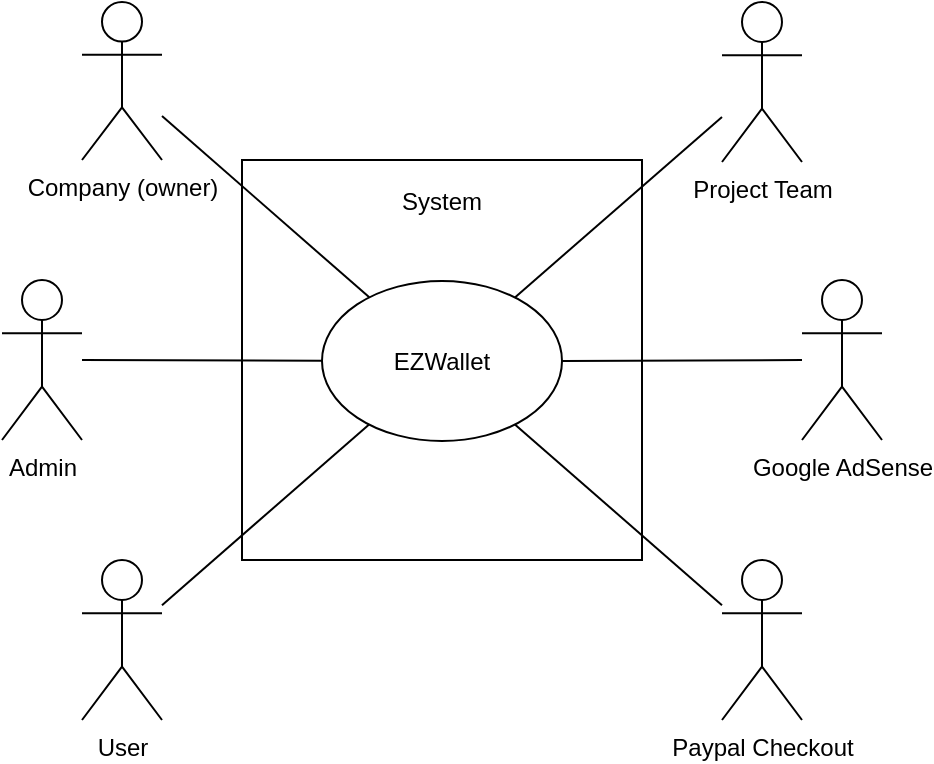 <mxfile version="21.2.1" type="device">
  <diagram name="Page-1" id="JkOY-Y6atQ1Dks83tEjW">
    <mxGraphModel dx="472" dy="827" grid="1" gridSize="10" guides="1" tooltips="1" connect="1" arrows="1" fold="1" page="1" pageScale="1" pageWidth="850" pageHeight="1100" math="0" shadow="0">
      <root>
        <mxCell id="0" />
        <mxCell id="1" parent="0" />
        <mxCell id="MQnFgObsQuoQ8b0RTGbP-24" value="" style="rounded=0;whiteSpace=wrap;html=1;" parent="1" vertex="1">
          <mxGeometry x="360" y="360" width="200" height="200" as="geometry" />
        </mxCell>
        <mxCell id="MQnFgObsQuoQ8b0RTGbP-5" value="EZWallet" style="ellipse;whiteSpace=wrap;html=1;" parent="1" vertex="1">
          <mxGeometry x="400" y="420.5" width="120" height="80" as="geometry" />
        </mxCell>
        <mxCell id="MQnFgObsQuoQ8b0RTGbP-8" value="User" style="shape=umlActor;verticalLabelPosition=bottom;verticalAlign=top;html=1;outlineConnect=0;" parent="1" vertex="1">
          <mxGeometry x="280" y="560" width="40" height="80" as="geometry" />
        </mxCell>
        <mxCell id="MQnFgObsQuoQ8b0RTGbP-13" value="Project Team" style="shape=umlActor;verticalLabelPosition=bottom;verticalAlign=top;html=1;outlineConnect=0;" parent="1" vertex="1">
          <mxGeometry x="600" y="281" width="40" height="80" as="geometry" />
        </mxCell>
        <mxCell id="MQnFgObsQuoQ8b0RTGbP-15" value="Company (owner)" style="shape=umlActor;verticalLabelPosition=bottom;verticalAlign=top;html=1;outlineConnect=0;" parent="1" vertex="1">
          <mxGeometry x="280" y="281" width="40" height="79" as="geometry" />
        </mxCell>
        <mxCell id="MQnFgObsQuoQ8b0RTGbP-25" value="System" style="text;html=1;strokeColor=none;fillColor=none;align=center;verticalAlign=middle;whiteSpace=wrap;rounded=0;" parent="1" vertex="1">
          <mxGeometry x="420" y="360" width="80" height="41" as="geometry" />
        </mxCell>
        <mxCell id="MQnFgObsQuoQ8b0RTGbP-28" value="" style="endArrow=none;html=1;rounded=0;" parent="1" source="MQnFgObsQuoQ8b0RTGbP-5" target="MQnFgObsQuoQ8b0RTGbP-8" edge="1">
          <mxGeometry width="50" height="50" relative="1" as="geometry">
            <mxPoint x="220" y="370" as="sourcePoint" />
            <mxPoint x="360" y="320" as="targetPoint" />
          </mxGeometry>
        </mxCell>
        <mxCell id="MQnFgObsQuoQ8b0RTGbP-30" value="" style="endArrow=none;html=1;rounded=0;" parent="1" source="MQnFgObsQuoQ8b0RTGbP-5" target="MQnFgObsQuoQ8b0RTGbP-15" edge="1">
          <mxGeometry width="50" height="50" relative="1" as="geometry">
            <mxPoint x="550" y="360" as="sourcePoint" />
            <mxPoint x="580" y="280" as="targetPoint" />
          </mxGeometry>
        </mxCell>
        <mxCell id="MQnFgObsQuoQ8b0RTGbP-31" value="" style="endArrow=none;html=1;rounded=0;" parent="1" source="MQnFgObsQuoQ8b0RTGbP-5" target="MQnFgObsQuoQ8b0RTGbP-13" edge="1">
          <mxGeometry width="50" height="50" relative="1" as="geometry">
            <mxPoint x="460" y="720" as="sourcePoint" />
            <mxPoint x="610" y="590" as="targetPoint" />
          </mxGeometry>
        </mxCell>
        <mxCell id="U1N73OCvA-Cd263Qk51W-1" value="Admin" style="shape=umlActor;verticalLabelPosition=bottom;verticalAlign=top;html=1;outlineConnect=0;" vertex="1" parent="1">
          <mxGeometry x="240" y="420" width="40" height="80" as="geometry" />
        </mxCell>
        <mxCell id="U1N73OCvA-Cd263Qk51W-2" value="Google AdSense" style="shape=umlActor;verticalLabelPosition=bottom;verticalAlign=top;html=1;outlineConnect=0;" vertex="1" parent="1">
          <mxGeometry x="640" y="420" width="40" height="80" as="geometry" />
        </mxCell>
        <mxCell id="U1N73OCvA-Cd263Qk51W-3" value="Paypal Checkout" style="shape=umlActor;verticalLabelPosition=bottom;verticalAlign=top;html=1;outlineConnect=0;" vertex="1" parent="1">
          <mxGeometry x="600" y="560" width="40" height="80" as="geometry" />
        </mxCell>
        <mxCell id="U1N73OCvA-Cd263Qk51W-4" value="" style="endArrow=none;html=1;rounded=0;" edge="1" parent="1" source="U1N73OCvA-Cd263Qk51W-1" target="MQnFgObsQuoQ8b0RTGbP-5">
          <mxGeometry width="50" height="50" relative="1" as="geometry">
            <mxPoint x="290" y="440" as="sourcePoint" />
            <mxPoint x="340" y="390" as="targetPoint" />
          </mxGeometry>
        </mxCell>
        <mxCell id="U1N73OCvA-Cd263Qk51W-5" value="" style="endArrow=none;html=1;rounded=0;" edge="1" parent="1" source="MQnFgObsQuoQ8b0RTGbP-5" target="U1N73OCvA-Cd263Qk51W-2">
          <mxGeometry width="50" height="50" relative="1" as="geometry">
            <mxPoint x="310" y="200" as="sourcePoint" />
            <mxPoint x="360" y="150" as="targetPoint" />
          </mxGeometry>
        </mxCell>
        <mxCell id="U1N73OCvA-Cd263Qk51W-6" value="" style="endArrow=none;html=1;rounded=0;" edge="1" parent="1" source="MQnFgObsQuoQ8b0RTGbP-5" target="U1N73OCvA-Cd263Qk51W-3">
          <mxGeometry width="50" height="50" relative="1" as="geometry">
            <mxPoint x="570" y="400" as="sourcePoint" />
            <mxPoint x="620" y="350" as="targetPoint" />
          </mxGeometry>
        </mxCell>
      </root>
    </mxGraphModel>
  </diagram>
</mxfile>
